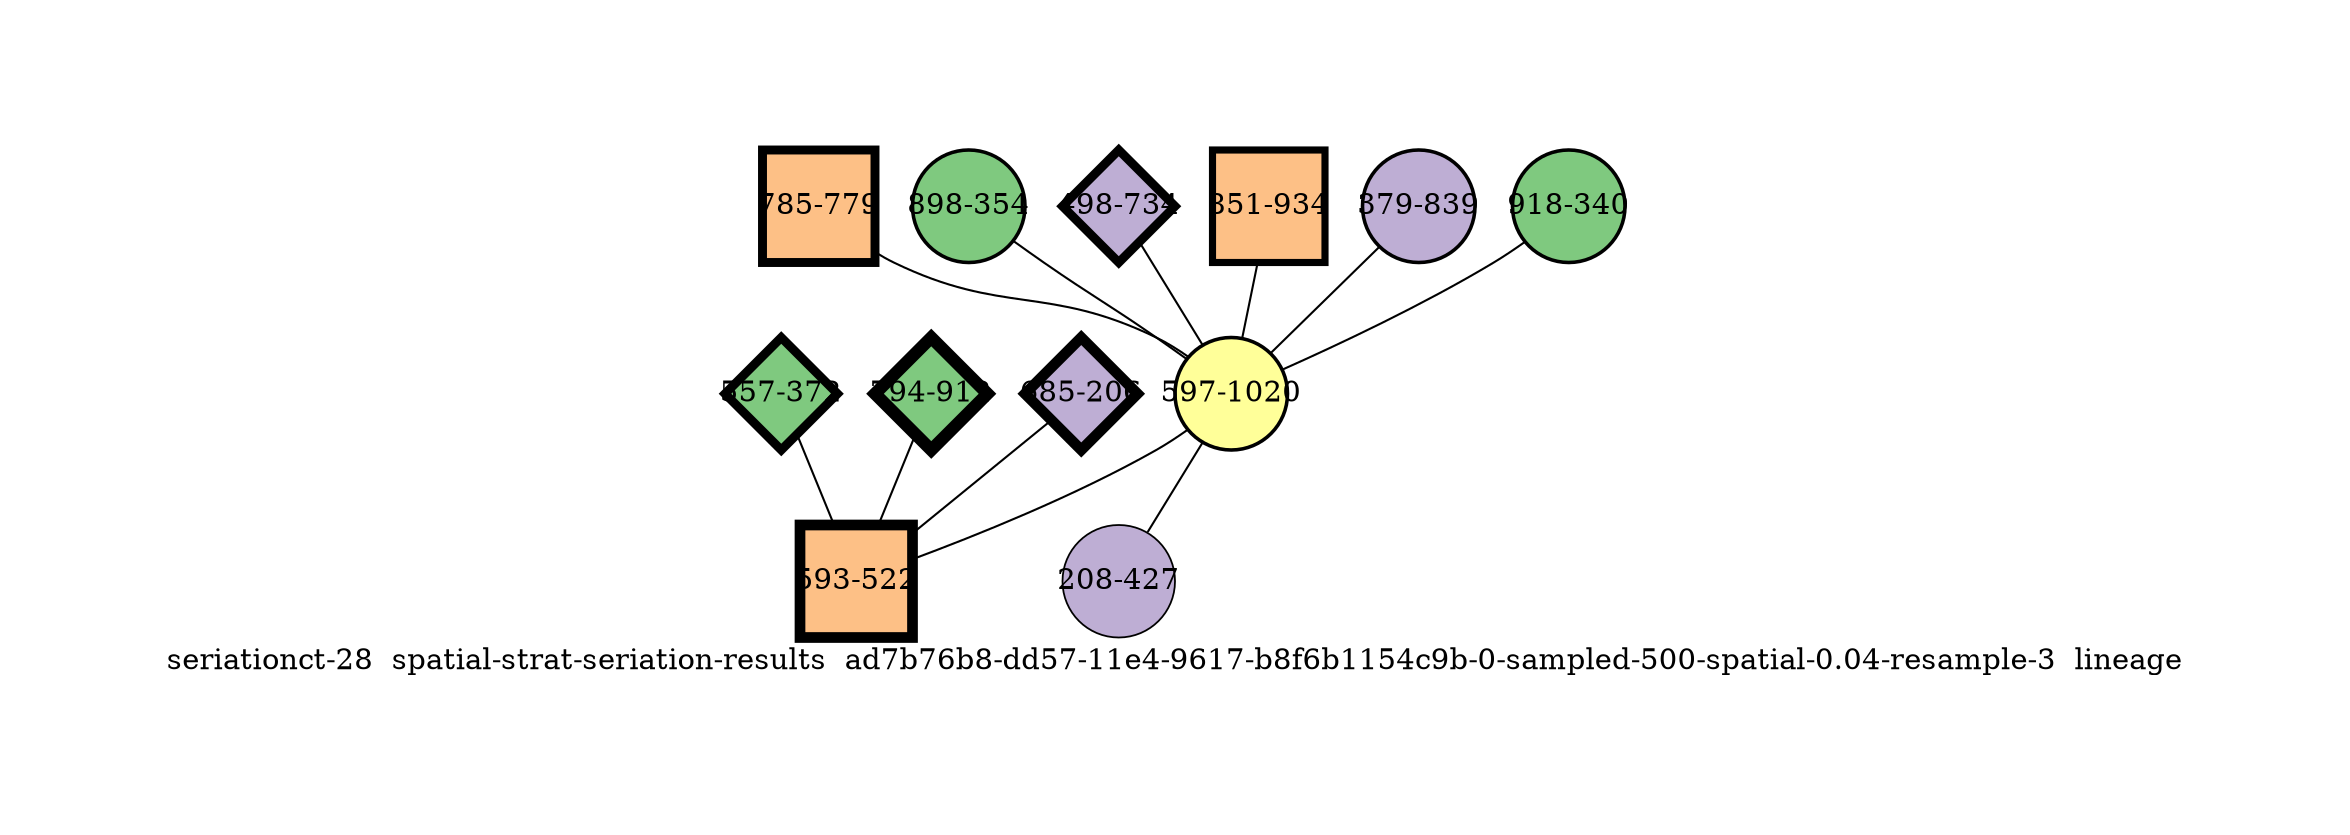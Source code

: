 strict graph "seriationct-28  spatial-strat-seriation-results  ad7b76b8-dd57-11e4-9617-b8f6b1154c9b-0-sampled-500-spatial-0.04-resample-3  lineage" {
labelloc=b;
ratio=auto;
pad="1.0";
label="seriationct-28  spatial-strat-seriation-results  ad7b76b8-dd57-11e4-9617-b8f6b1154c9b-0-sampled-500-spatial-0.04-resample-3  lineage";
node [width="0.75", style=filled, fixedsize=true, height="0.75", shape=circle, label=""];
0 [xCoordinate="372.0", appears_in_slice=5, yCoordinate="557.0", colorscheme=accent7, lineage_id=2, short_label="557-372", label="557-372", shape=diamond, cluster_id=0, fillcolor=1, size="500.0", id=0, penwidth="4.28571428571"];
1 [xCoordinate="779.0", appears_in_slice=5, yCoordinate="785.0", colorscheme=accent7, lineage_id=1, short_label="785-779", label="785-779", shape=square, cluster_id=2, fillcolor=3, size="500.0", id=8, penwidth="4.28571428571"];
2 [xCoordinate="354.0", appears_in_slice=2, yCoordinate="898.0", colorscheme=accent7, lineage_id=0, short_label="898-354", label="898-354", shape=circle, cluster_id=0, fillcolor=1, size="500.0", id=1, penwidth="1.71428571429"];
3 [xCoordinate="912.0", appears_in_slice=7, yCoordinate="794.0", colorscheme=accent7, lineage_id=2, short_label="794-912", label="794-912", shape=diamond, cluster_id=0, fillcolor=1, size="500.0", id=3, penwidth="6.0"];
4 [xCoordinate="734.0", appears_in_slice=5, yCoordinate="498.0", colorscheme=accent7, lineage_id=2, short_label="498-734", label="498-734", shape=diamond, cluster_id=1, fillcolor=2, size="500.0", id=4, penwidth="4.28571428571"];
5 [xCoordinate="934.0", appears_in_slice=4, yCoordinate="851.0", colorscheme=accent7, lineage_id=1, short_label="851-934", label="851-934", shape=square, cluster_id=2, fillcolor=3, size="500.0", id=5, penwidth="3.42857142857"];
6 [xCoordinate="839.0", appears_in_slice=2, yCoordinate="379.0", colorscheme=accent7, lineage_id=0, short_label="379-839", label="379-839", shape=circle, cluster_id=1, fillcolor=2, size="500.0", id=6, penwidth="1.71428571429"];
7 [xCoordinate="340.0", appears_in_slice=2, yCoordinate="918.0", colorscheme=accent7, lineage_id=0, short_label="918-340", label="918-340", shape=circle, cluster_id=0, fillcolor=1, size="500.0", id=7, penwidth="1.71428571429"];
8 [xCoordinate="1020.0", appears_in_slice=2, yCoordinate="597.0", colorscheme=accent7, lineage_id=0, short_label="597-1020", label="597-1020", shape=circle, cluster_id=3, fillcolor=4, size="500.0", id=2, penwidth="1.71428571429"];
9 [xCoordinate="206.0", appears_in_slice=6, yCoordinate="685.0", colorscheme=accent7, lineage_id=2, short_label="685-206", label="685-206", shape=diamond, cluster_id=1, fillcolor=2, size="500.0", id=9, penwidth="5.14285714286"];
10 [xCoordinate="522.0", appears_in_slice=6, yCoordinate="593.0", colorscheme=accent7, lineage_id=1, short_label="593-522", label="593-522", shape=square, cluster_id=2, fillcolor=3, size="500.0", id=10, penwidth="5.14285714286"];
11 [xCoordinate="427.0", appears_in_slice=1, yCoordinate="208.0", colorscheme=accent7, lineage_id=0, short_label="208-427", label="208-427", shape=circle, cluster_id=1, fillcolor=2, size="500.0", id=11, penwidth="0.857142857143"];
0 -- 10  [inverseweight="4.55638793178", weight="0.219472093898"];
1 -- 8  [inverseweight="3.18620024562", weight="0.313853468995"];
2 -- 8  [inverseweight="3.72885212277", weight="0.26817904467"];
3 -- 10  [inverseweight="3.73571485522", weight="0.267686383666"];
4 -- 8  [inverseweight="3.53606435537", weight="0.282800282885"];
5 -- 8  [inverseweight="3.45576255425", weight="0.289371733243"];
6 -- 8  [inverseweight="4.38832922298", weight="0.227877159891"];
7 -- 8  [inverseweight="4.14969911623", weight="0.240981327077"];
8 -- 10  [inverseweight="3.87189936612", weight="0.258271175318"];
8 -- 11  [inverseweight="3.73446426716", weight="0.267776025813"];
9 -- 10  [inverseweight="23.4661627232", weight="0.0426145515053"];
}
